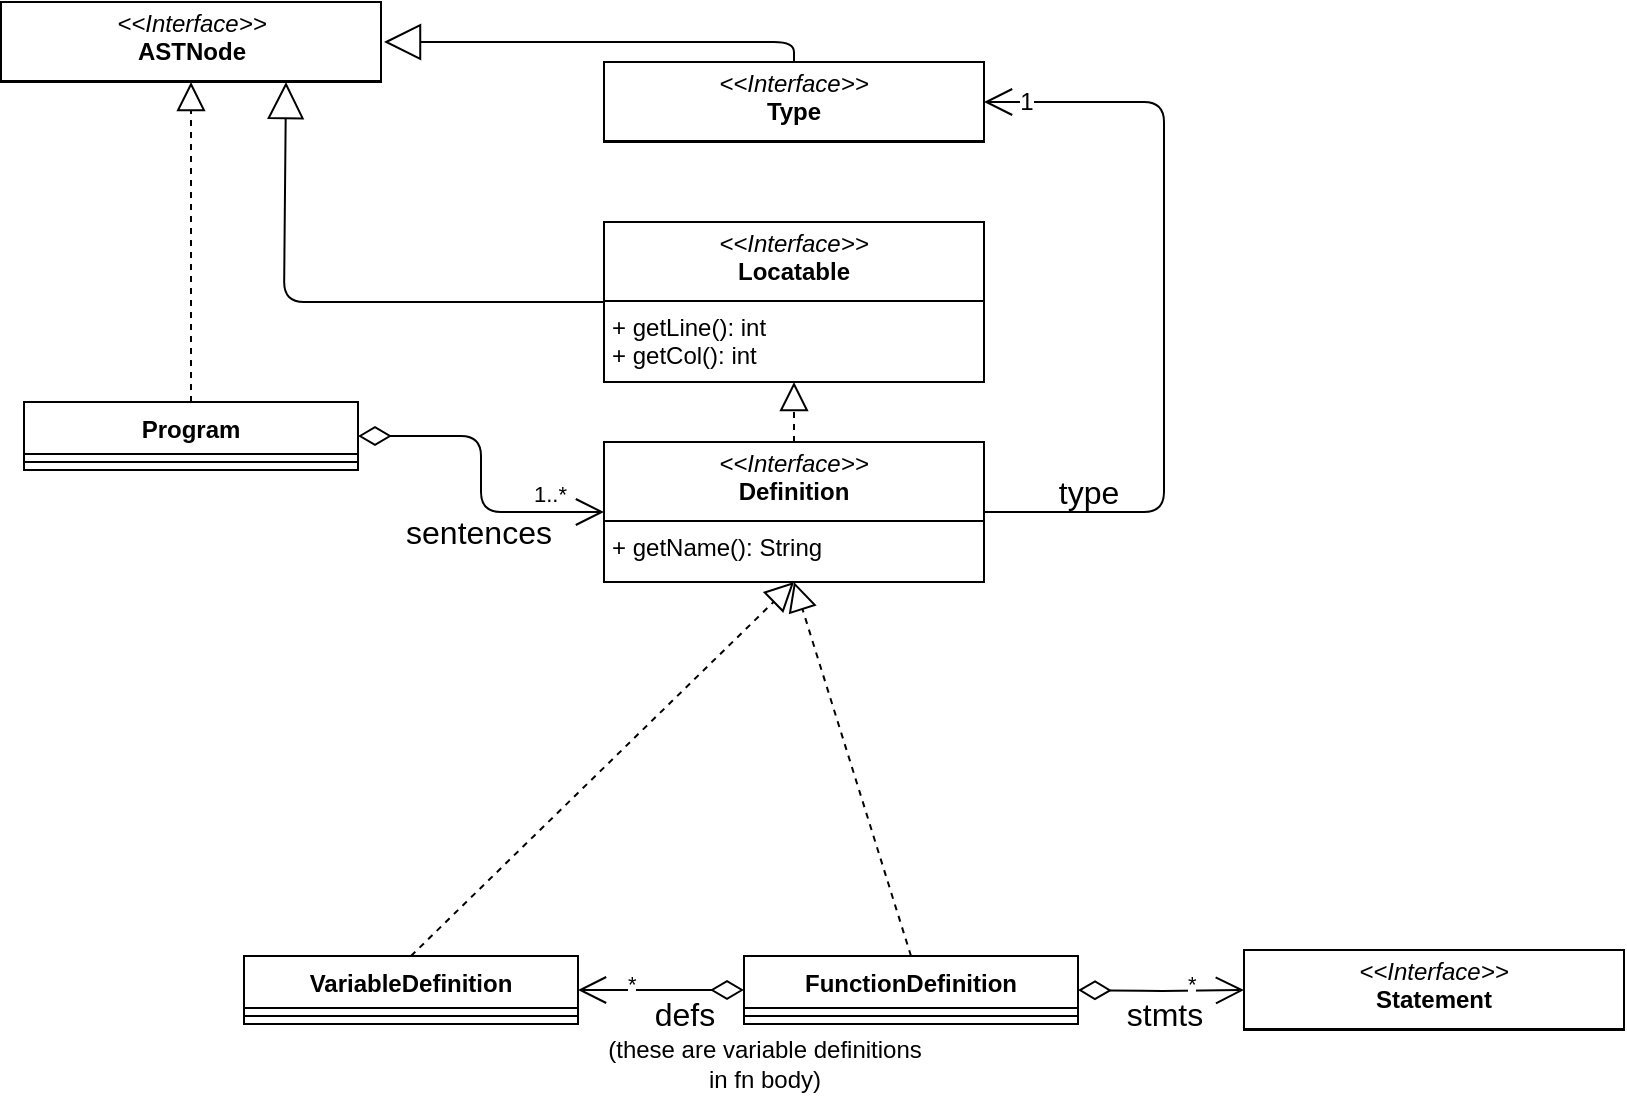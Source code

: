 <mxfile version="27.0.1">
  <diagram id="vZv2f6N4h2fVlUgS8-mH" name="Page-1">
    <mxGraphModel dx="1297" dy="618" grid="1" gridSize="10" guides="1" tooltips="1" connect="1" arrows="1" fold="1" page="1" pageScale="1" pageWidth="827" pageHeight="1169" math="0" shadow="0">
      <root>
        <mxCell id="0" />
        <mxCell id="1" parent="0" />
        <mxCell id="jvadNwM_Q962B5C3BIU7-1" value="&lt;p style=&quot;margin:0px;margin-top:4px;text-align:center;&quot;&gt;&lt;i&gt;&amp;lt;&amp;lt;Interface&amp;gt;&amp;gt;&lt;/i&gt;&lt;br&gt;&lt;b&gt;Definition&lt;/b&gt;&lt;/p&gt;&lt;hr size=&quot;1&quot; style=&quot;border-style:solid;&quot;&gt;&lt;p style=&quot;margin:0px;margin-left:4px;&quot;&gt;+ getName(): String&lt;/p&gt;" style="verticalAlign=top;align=left;overflow=fill;html=1;whiteSpace=wrap;" parent="1" vertex="1">
          <mxGeometry x="560" y="350" width="190" height="70" as="geometry" />
        </mxCell>
        <mxCell id="jvadNwM_Q962B5C3BIU7-2" value="Program" style="swimlane;fontStyle=1;align=center;verticalAlign=top;childLayout=stackLayout;horizontal=1;startSize=26;horizontalStack=0;resizeParent=1;resizeParentMax=0;resizeLast=0;collapsible=1;marginBottom=0;" parent="1" vertex="1">
          <mxGeometry x="270" y="330" width="167" height="34" as="geometry" />
        </mxCell>
        <mxCell id="jvadNwM_Q962B5C3BIU7-4" value="" style="line;strokeWidth=1;fillColor=none;align=left;verticalAlign=middle;spacingTop=-1;spacingLeft=3;spacingRight=3;rotatable=0;labelPosition=right;points=[];portConstraint=eastwest;" parent="jvadNwM_Q962B5C3BIU7-2" vertex="1">
          <mxGeometry y="26" width="167" height="8" as="geometry" />
        </mxCell>
        <mxCell id="jvadNwM_Q962B5C3BIU7-6" value="1..*" style="endArrow=open;html=1;endSize=12;startArrow=diamondThin;startSize=14;startFill=0;edgeStyle=orthogonalEdgeStyle;align=left;verticalAlign=bottom;exitX=1;exitY=0.5;exitDx=0;exitDy=0;entryX=0;entryY=0.5;entryDx=0;entryDy=0;" parent="1" source="jvadNwM_Q962B5C3BIU7-2" target="jvadNwM_Q962B5C3BIU7-1" edge="1">
          <mxGeometry x="0.54" relative="1" as="geometry">
            <mxPoint x="437" y="369" as="sourcePoint" />
            <mxPoint x="490" y="420" as="targetPoint" />
            <mxPoint as="offset" />
          </mxGeometry>
        </mxCell>
        <mxCell id="jvadNwM_Q962B5C3BIU7-7" value="VariableDefinition" style="swimlane;fontStyle=1;align=center;verticalAlign=top;childLayout=stackLayout;horizontal=1;startSize=26;horizontalStack=0;resizeParent=1;resizeParentMax=0;resizeLast=0;collapsible=1;marginBottom=0;" parent="1" vertex="1">
          <mxGeometry x="380" y="607" width="167" height="34" as="geometry" />
        </mxCell>
        <mxCell id="jvadNwM_Q962B5C3BIU7-9" value="" style="line;strokeWidth=1;fillColor=none;align=left;verticalAlign=middle;spacingTop=-1;spacingLeft=3;spacingRight=3;rotatable=0;labelPosition=right;points=[];portConstraint=eastwest;" parent="jvadNwM_Q962B5C3BIU7-7" vertex="1">
          <mxGeometry y="26" width="167" height="8" as="geometry" />
        </mxCell>
        <mxCell id="jvadNwM_Q962B5C3BIU7-15" value="FunctionDefinition" style="swimlane;fontStyle=1;align=center;verticalAlign=top;childLayout=stackLayout;horizontal=1;startSize=26;horizontalStack=0;resizeParent=1;resizeParentMax=0;resizeLast=0;collapsible=1;marginBottom=0;" parent="1" vertex="1">
          <mxGeometry x="630" y="607" width="167" height="34" as="geometry" />
        </mxCell>
        <mxCell id="jvadNwM_Q962B5C3BIU7-17" value="" style="line;strokeWidth=1;fillColor=none;align=left;verticalAlign=middle;spacingTop=-1;spacingLeft=3;spacingRight=3;rotatable=0;labelPosition=right;points=[];portConstraint=eastwest;" parent="jvadNwM_Q962B5C3BIU7-15" vertex="1">
          <mxGeometry y="26" width="167" height="8" as="geometry" />
        </mxCell>
        <mxCell id="jvadNwM_Q962B5C3BIU7-19" value="" style="endArrow=block;dashed=1;endFill=0;endSize=12;html=1;entryX=0.5;entryY=1;entryDx=0;entryDy=0;exitX=0.5;exitY=0;exitDx=0;exitDy=0;" parent="1" source="jvadNwM_Q962B5C3BIU7-7" target="jvadNwM_Q962B5C3BIU7-1" edge="1">
          <mxGeometry width="160" relative="1" as="geometry">
            <mxPoint x="480" y="520" as="sourcePoint" />
            <mxPoint x="640" y="520" as="targetPoint" />
          </mxGeometry>
        </mxCell>
        <mxCell id="jvadNwM_Q962B5C3BIU7-20" value="" style="endArrow=block;dashed=1;endFill=0;endSize=12;html=1;entryX=0.5;entryY=1;entryDx=0;entryDy=0;exitX=0.5;exitY=0;exitDx=0;exitDy=0;" parent="1" source="jvadNwM_Q962B5C3BIU7-15" target="jvadNwM_Q962B5C3BIU7-1" edge="1">
          <mxGeometry width="160" relative="1" as="geometry">
            <mxPoint x="544" y="595" as="sourcePoint" />
            <mxPoint x="665" y="500" as="targetPoint" />
          </mxGeometry>
        </mxCell>
        <mxCell id="jvadNwM_Q962B5C3BIU7-21" value="&lt;p style=&quot;margin:0px;margin-top:4px;text-align:center;&quot;&gt;&lt;i&gt;&amp;lt;&amp;lt;Interface&amp;gt;&amp;gt;&lt;/i&gt;&lt;br&gt;&lt;b&gt;ASTNode&lt;/b&gt;&lt;/p&gt;&lt;hr size=&quot;1&quot; style=&quot;border-style:solid;&quot;&gt;&lt;p style=&quot;margin:0px;margin-left:4px;&quot;&gt;&lt;br&gt;&lt;/p&gt;" style="verticalAlign=top;align=left;overflow=fill;html=1;whiteSpace=wrap;" parent="1" vertex="1">
          <mxGeometry x="258.5" y="130" width="190" height="40" as="geometry" />
        </mxCell>
        <mxCell id="jvadNwM_Q962B5C3BIU7-22" value="" style="endArrow=block;endSize=16;endFill=0;html=1;entryX=0.75;entryY=1;entryDx=0;entryDy=0;exitX=0;exitY=0.5;exitDx=0;exitDy=0;" parent="1" source="jvadNwM_Q962B5C3BIU7-23" target="jvadNwM_Q962B5C3BIU7-21" edge="1">
          <mxGeometry width="160" relative="1" as="geometry">
            <mxPoint x="800" y="199.66" as="sourcePoint" />
            <mxPoint x="960" y="199.66" as="targetPoint" />
            <Array as="points">
              <mxPoint x="400" y="280" />
            </Array>
          </mxGeometry>
        </mxCell>
        <mxCell id="jvadNwM_Q962B5C3BIU7-23" value="&lt;p style=&quot;margin:0px;margin-top:4px;text-align:center;&quot;&gt;&lt;i&gt;&amp;lt;&amp;lt;Interface&amp;gt;&amp;gt;&lt;/i&gt;&lt;br&gt;&lt;b&gt;Locatable&lt;/b&gt;&lt;/p&gt;&lt;div&gt;&lt;hr size=&quot;1&quot; style=&quot;border-style:solid;&quot;&gt;&lt;p style=&quot;margin:0px;margin-left:4px;&quot;&gt;+ getLine(): int&lt;/p&gt;&lt;p style=&quot;margin:0px;margin-left:4px;&quot;&gt;+ getCol(): int&lt;/p&gt;&lt;/div&gt;" style="verticalAlign=top;align=left;overflow=fill;html=1;whiteSpace=wrap;" parent="1" vertex="1">
          <mxGeometry x="560" y="240" width="190" height="80" as="geometry" />
        </mxCell>
        <mxCell id="jvadNwM_Q962B5C3BIU7-24" value="" style="endArrow=block;dashed=1;endFill=0;endSize=12;html=1;entryX=0.5;entryY=1;entryDx=0;entryDy=0;exitX=0.5;exitY=0;exitDx=0;exitDy=0;" parent="1" source="jvadNwM_Q962B5C3BIU7-2" target="jvadNwM_Q962B5C3BIU7-21" edge="1">
          <mxGeometry width="160" relative="1" as="geometry">
            <mxPoint x="60" y="530" as="sourcePoint" />
            <mxPoint x="220" y="530" as="targetPoint" />
          </mxGeometry>
        </mxCell>
        <mxCell id="jvadNwM_Q962B5C3BIU7-25" value="" style="endArrow=block;dashed=1;endFill=0;endSize=12;html=1;entryX=0.5;entryY=1;entryDx=0;entryDy=0;exitX=0.5;exitY=0;exitDx=0;exitDy=0;" parent="1" source="jvadNwM_Q962B5C3BIU7-1" target="jvadNwM_Q962B5C3BIU7-23" edge="1">
          <mxGeometry width="160" relative="1" as="geometry">
            <mxPoint x="364" y="340" as="sourcePoint" />
            <mxPoint x="129" y="220" as="targetPoint" />
          </mxGeometry>
        </mxCell>
        <mxCell id="jvadNwM_Q962B5C3BIU7-26" value="&lt;p style=&quot;margin:0px;margin-top:4px;text-align:center;&quot;&gt;&lt;i&gt;&amp;lt;&amp;lt;Interface&amp;gt;&amp;gt;&lt;/i&gt;&lt;br&gt;&lt;b&gt;Type&lt;/b&gt;&lt;/p&gt;&lt;hr size=&quot;1&quot; style=&quot;border-style:solid;&quot;&gt;&lt;p style=&quot;margin:0px;margin-left:4px;&quot;&gt;&lt;br&gt;&lt;/p&gt;" style="verticalAlign=top;align=left;overflow=fill;html=1;whiteSpace=wrap;" parent="1" vertex="1">
          <mxGeometry x="560" y="160" width="190" height="40" as="geometry" />
        </mxCell>
        <mxCell id="jvadNwM_Q962B5C3BIU7-29" value="" style="endArrow=block;endSize=16;endFill=0;html=1;exitX=0.5;exitY=0;exitDx=0;exitDy=0;" parent="1" source="jvadNwM_Q962B5C3BIU7-26" edge="1">
          <mxGeometry width="160" relative="1" as="geometry">
            <mxPoint x="570" y="210" as="sourcePoint" />
            <mxPoint x="450" y="150" as="targetPoint" />
            <Array as="points">
              <mxPoint x="655" y="150" />
            </Array>
          </mxGeometry>
        </mxCell>
        <mxCell id="jvadNwM_Q962B5C3BIU7-31" value="" style="endArrow=open;endFill=1;endSize=12;html=1;exitX=1;exitY=0.5;exitDx=0;exitDy=0;entryX=1;entryY=0.5;entryDx=0;entryDy=0;" parent="1" source="jvadNwM_Q962B5C3BIU7-1" edge="1" target="jvadNwM_Q962B5C3BIU7-26">
          <mxGeometry width="160" relative="1" as="geometry">
            <mxPoint x="750" y="325.0" as="sourcePoint" />
            <mxPoint x="840" y="240.0" as="targetPoint" />
            <Array as="points">
              <mxPoint x="840" y="385" />
              <mxPoint x="840" y="180" />
            </Array>
          </mxGeometry>
        </mxCell>
        <mxCell id="jvadNwM_Q962B5C3BIU7-32" value="1" style="edgeLabel;html=1;align=center;verticalAlign=middle;resizable=0;points=[];fontSize=12;" parent="jvadNwM_Q962B5C3BIU7-31" vertex="1" connectable="0">
          <mxGeometry x="0.69" relative="1" as="geometry">
            <mxPoint x="-39" as="offset" />
          </mxGeometry>
        </mxCell>
        <mxCell id="jvadNwM_Q962B5C3BIU7-33" value="*" style="endArrow=open;html=1;endSize=12;startArrow=diamondThin;startSize=14;startFill=0;edgeStyle=orthogonalEdgeStyle;align=left;verticalAlign=bottom;exitX=0;exitY=0.5;exitDx=0;exitDy=0;entryX=1;entryY=0.5;entryDx=0;entryDy=0;" parent="1" source="jvadNwM_Q962B5C3BIU7-15" target="jvadNwM_Q962B5C3BIU7-7" edge="1">
          <mxGeometry x="0.446" y="6" relative="1" as="geometry">
            <mxPoint x="630" y="624" as="sourcePoint" />
            <mxPoint x="547" y="624" as="targetPoint" />
            <mxPoint as="offset" />
          </mxGeometry>
        </mxCell>
        <mxCell id="jvadNwM_Q962B5C3BIU7-34" value="&lt;p style=&quot;margin:0px;margin-top:4px;text-align:center;&quot;&gt;&lt;i&gt;&amp;lt;&amp;lt;Interface&amp;gt;&amp;gt;&lt;/i&gt;&lt;br&gt;&lt;b&gt;Statement&lt;/b&gt;&lt;/p&gt;&lt;hr size=&quot;1&quot; style=&quot;border-style:solid;&quot;&gt;&lt;p style=&quot;margin:0px;margin-left:4px;&quot;&gt;&lt;br&gt;&lt;/p&gt;" style="verticalAlign=top;align=left;overflow=fill;html=1;whiteSpace=wrap;" parent="1" vertex="1">
          <mxGeometry x="880" y="604" width="190" height="40" as="geometry" />
        </mxCell>
        <mxCell id="jvadNwM_Q962B5C3BIU7-35" value="*" style="endArrow=open;html=1;endSize=12;startArrow=diamondThin;startSize=14;startFill=0;edgeStyle=orthogonalEdgeStyle;align=left;verticalAlign=bottom;exitX=1;exitY=0.5;exitDx=0;exitDy=0;entryX=0;entryY=0.5;entryDx=0;entryDy=0;" parent="1" target="jvadNwM_Q962B5C3BIU7-34" edge="1">
          <mxGeometry x="0.281" y="-6" relative="1" as="geometry">
            <mxPoint x="797" y="624" as="sourcePoint" />
            <mxPoint x="557" y="634" as="targetPoint" />
            <mxPoint as="offset" />
          </mxGeometry>
        </mxCell>
        <mxCell id="YM5rnMy57DMd5qOm2uYA-2" value="(these are variable definitions&lt;br&gt;in fn body)" style="text;html=1;align=center;verticalAlign=middle;resizable=0;points=[];autosize=1;strokeColor=none;fillColor=none;" parent="1" vertex="1">
          <mxGeometry x="550" y="641" width="180" height="40" as="geometry" />
        </mxCell>
        <mxCell id="16fjyXvrHTU4zyieyKJZ-1" value="sentences" style="text;html=1;align=center;verticalAlign=middle;resizable=0;points=[];autosize=1;strokeColor=none;fillColor=none;fontSize=16;" parent="1" vertex="1">
          <mxGeometry x="447" y="380" width="100" height="30" as="geometry" />
        </mxCell>
        <mxCell id="16fjyXvrHTU4zyieyKJZ-2" value="type" style="text;html=1;align=center;verticalAlign=middle;resizable=0;points=[];autosize=1;strokeColor=none;fillColor=none;fontSize=16;" parent="1" vertex="1">
          <mxGeometry x="777" y="360" width="50" height="30" as="geometry" />
        </mxCell>
        <mxCell id="16fjyXvrHTU4zyieyKJZ-3" value="stmts" style="text;html=1;align=center;verticalAlign=middle;resizable=0;points=[];autosize=1;strokeColor=none;fillColor=none;fontSize=16;" parent="1" vertex="1">
          <mxGeometry x="810" y="621" width="60" height="30" as="geometry" />
        </mxCell>
        <mxCell id="16fjyXvrHTU4zyieyKJZ-4" value="defs" style="text;html=1;align=center;verticalAlign=middle;resizable=0;points=[];autosize=1;strokeColor=none;fillColor=none;fontSize=16;" parent="1" vertex="1">
          <mxGeometry x="575" y="621" width="50" height="30" as="geometry" />
        </mxCell>
      </root>
    </mxGraphModel>
  </diagram>
</mxfile>
